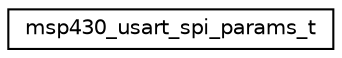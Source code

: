 digraph "Graphical Class Hierarchy"
{
 // LATEX_PDF_SIZE
  edge [fontname="Helvetica",fontsize="10",labelfontname="Helvetica",labelfontsize="10"];
  node [fontname="Helvetica",fontsize="10",shape=record];
  rankdir="LR";
  Node0 [label="msp430_usart_spi_params_t",height=0.2,width=0.4,color="black", fillcolor="white", style="filled",URL="$structmsp430__usart__spi__params__t.html",tooltip="MSP430 x1xx SPI configuration, CPU level."];
}
